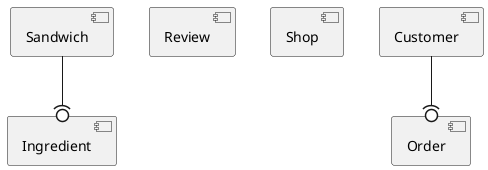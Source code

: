 @startuml

[Sandwich]
[Ingredient]
[Review]
[Shop]
[Order]
[Customer]


 Sandwich --(0 Ingredient
 Customer --(0 Order




@enduml